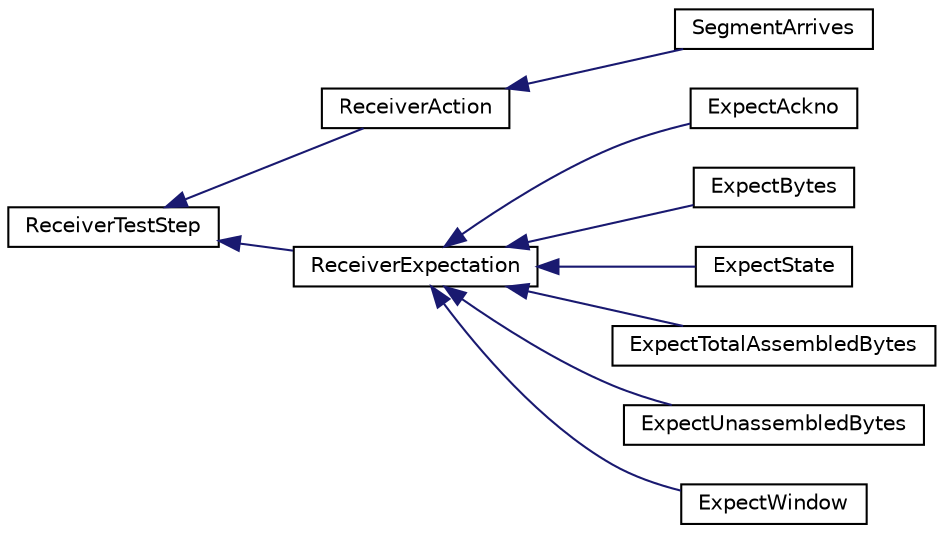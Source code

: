 digraph "类继承关系图"
{
 // LATEX_PDF_SIZE
  edge [fontname="Helvetica",fontsize="10",labelfontname="Helvetica",labelfontsize="10"];
  node [fontname="Helvetica",fontsize="10",shape=record];
  rankdir="LR";
  Node0 [label="ReceiverTestStep",height=0.2,width=0.4,color="black", fillcolor="white", style="filled",URL="$structReceiverTestStep.html",tooltip=" "];
  Node0 -> Node1 [dir="back",color="midnightblue",fontsize="10",style="solid",fontname="Helvetica"];
  Node1 [label="ReceiverAction",height=0.2,width=0.4,color="black", fillcolor="white", style="filled",URL="$structReceiverAction.html",tooltip=" "];
  Node1 -> Node2 [dir="back",color="midnightblue",fontsize="10",style="solid",fontname="Helvetica"];
  Node2 [label="SegmentArrives",height=0.2,width=0.4,color="black", fillcolor="white", style="filled",URL="$structSegmentArrives.html",tooltip=" "];
  Node0 -> Node3 [dir="back",color="midnightblue",fontsize="10",style="solid",fontname="Helvetica"];
  Node3 [label="ReceiverExpectation",height=0.2,width=0.4,color="black", fillcolor="white", style="filled",URL="$structReceiverExpectation.html",tooltip=" "];
  Node3 -> Node4 [dir="back",color="midnightblue",fontsize="10",style="solid",fontname="Helvetica"];
  Node4 [label="ExpectAckno",height=0.2,width=0.4,color="black", fillcolor="white", style="filled",URL="$structExpectAckno.html",tooltip=" "];
  Node3 -> Node5 [dir="back",color="midnightblue",fontsize="10",style="solid",fontname="Helvetica"];
  Node5 [label="ExpectBytes",height=0.2,width=0.4,color="black", fillcolor="white", style="filled",URL="$structExpectBytes.html",tooltip=" "];
  Node3 -> Node6 [dir="back",color="midnightblue",fontsize="10",style="solid",fontname="Helvetica"];
  Node6 [label="ExpectState",height=0.2,width=0.4,color="black", fillcolor="white", style="filled",URL="$structExpectState.html",tooltip=" "];
  Node3 -> Node7 [dir="back",color="midnightblue",fontsize="10",style="solid",fontname="Helvetica"];
  Node7 [label="ExpectTotalAssembledBytes",height=0.2,width=0.4,color="black", fillcolor="white", style="filled",URL="$structExpectTotalAssembledBytes.html",tooltip=" "];
  Node3 -> Node8 [dir="back",color="midnightblue",fontsize="10",style="solid",fontname="Helvetica"];
  Node8 [label="ExpectUnassembledBytes",height=0.2,width=0.4,color="black", fillcolor="white", style="filled",URL="$structExpectUnassembledBytes.html",tooltip=" "];
  Node3 -> Node9 [dir="back",color="midnightblue",fontsize="10",style="solid",fontname="Helvetica"];
  Node9 [label="ExpectWindow",height=0.2,width=0.4,color="black", fillcolor="white", style="filled",URL="$structExpectWindow.html",tooltip=" "];
}
